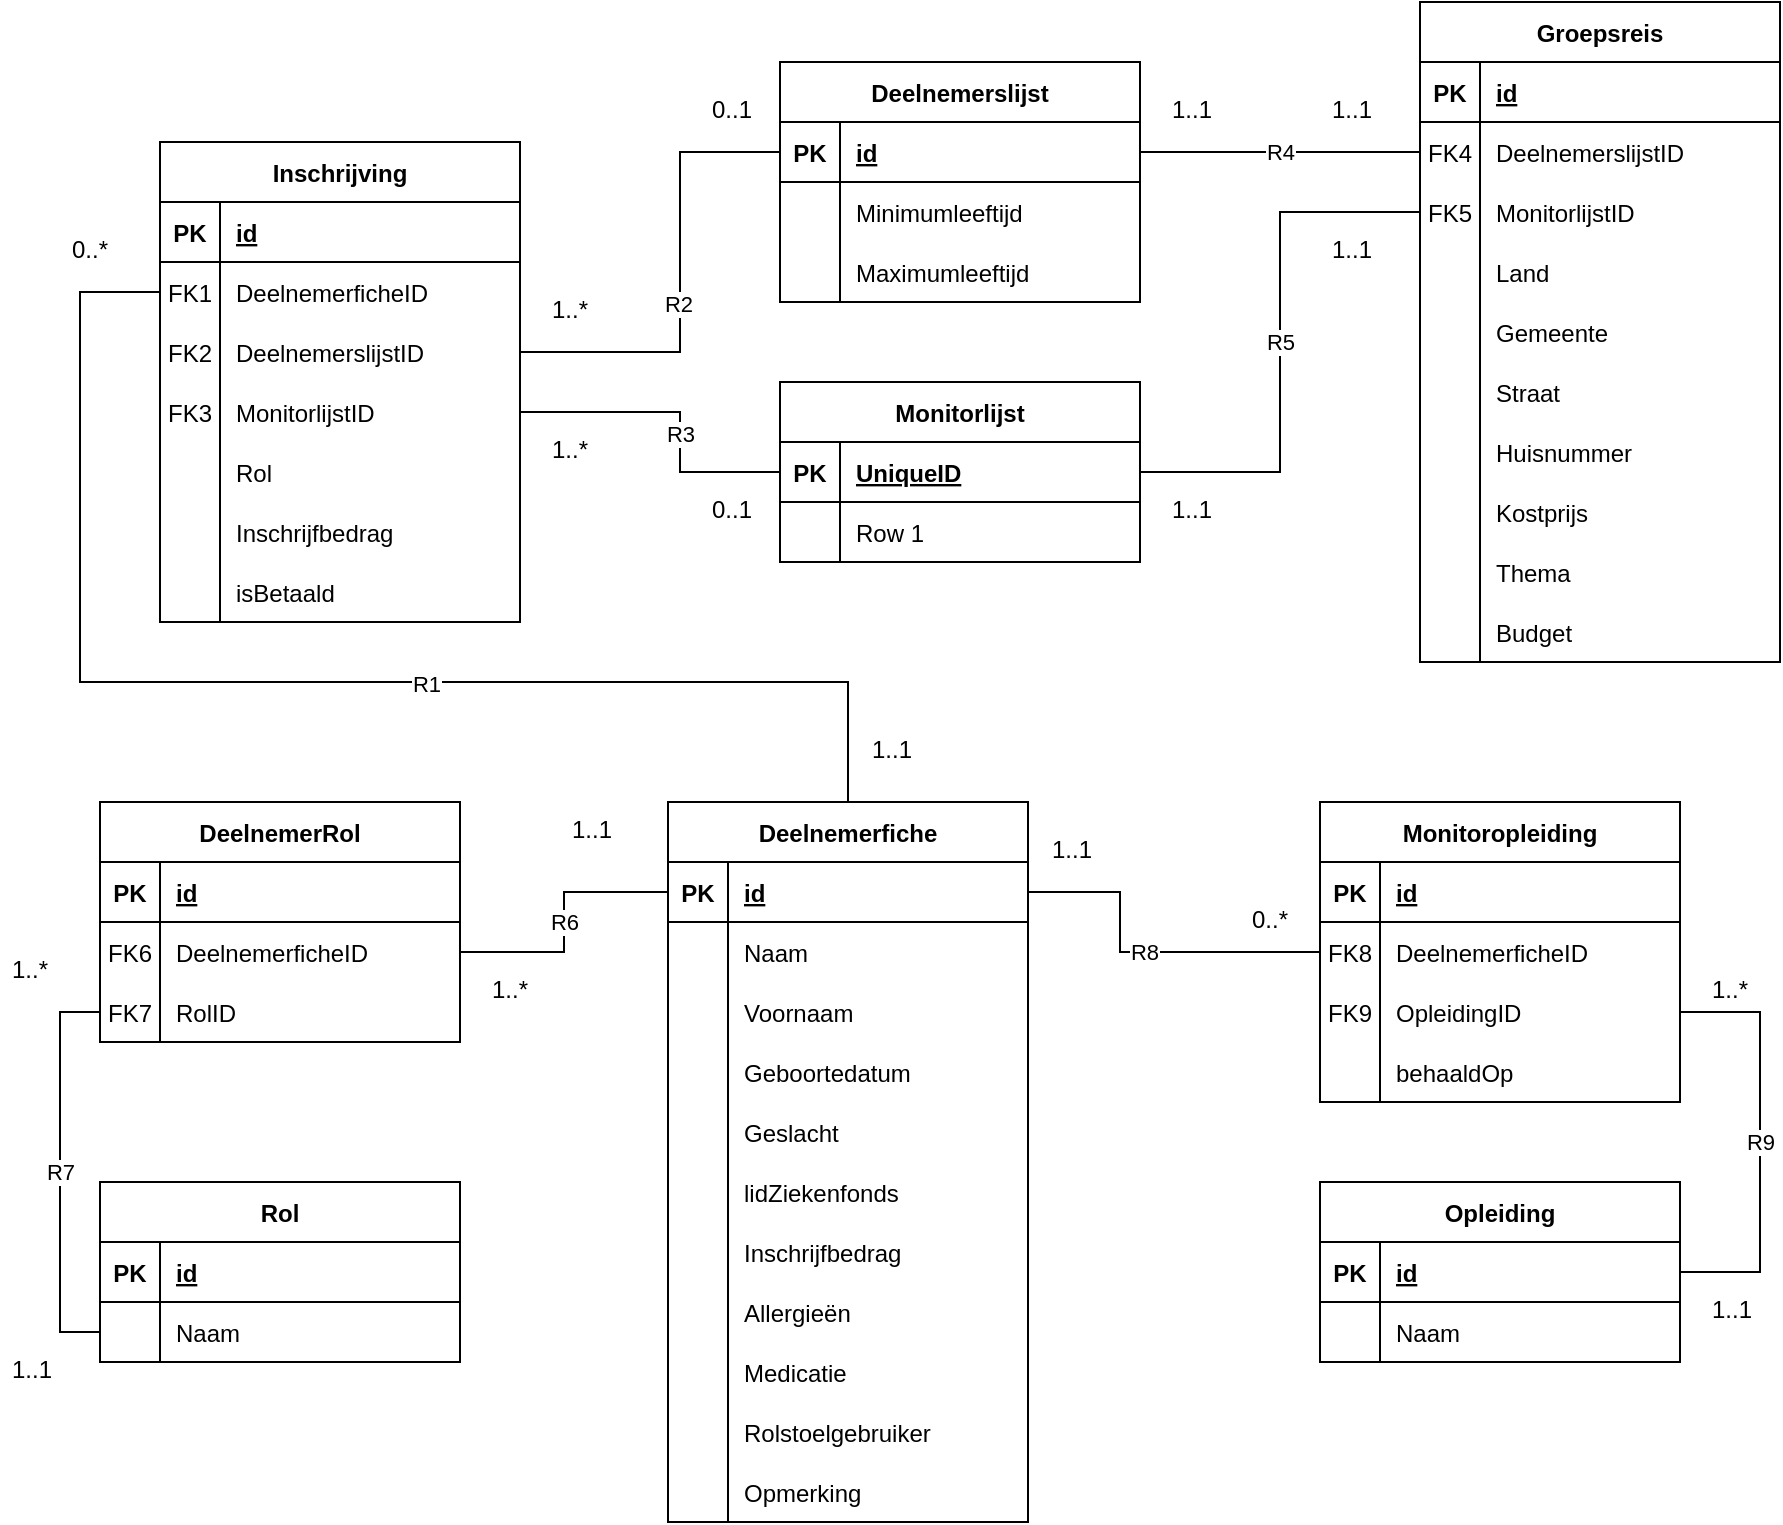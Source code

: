<mxfile version="20.8.16" type="device"><diagram id="C5RBs43oDa-KdzZeNtuy" name="Page-1"><mxGraphModel dx="2263" dy="2013" grid="1" gridSize="10" guides="1" tooltips="1" connect="1" arrows="1" fold="1" page="1" pageScale="1" pageWidth="827" pageHeight="1169" math="0" shadow="0"><root><mxCell id="WIyWlLk6GJQsqaUBKTNV-0"/><mxCell id="WIyWlLk6GJQsqaUBKTNV-1" parent="WIyWlLk6GJQsqaUBKTNV-0"/><mxCell id="IaVpdpo90_4-C_dz-p71-259" style="edgeStyle=orthogonalEdgeStyle;rounded=0;orthogonalLoop=1;jettySize=auto;html=1;exitX=0.5;exitY=0;exitDx=0;exitDy=0;entryX=0;entryY=0.5;entryDx=0;entryDy=0;endArrow=none;endFill=0;" parent="WIyWlLk6GJQsqaUBKTNV-1" source="IaVpdpo90_4-C_dz-p71-9" target="IaVpdpo90_4-C_dz-p71-250" edge="1"><mxGeometry relative="1" as="geometry"><Array as="points"><mxPoint x="324" y="280"/><mxPoint x="-60" y="280"/><mxPoint x="-60" y="85"/></Array></mxGeometry></mxCell><mxCell id="IaVpdpo90_4-C_dz-p71-274" value="R1" style="edgeLabel;html=1;align=center;verticalAlign=middle;resizable=0;points=[];" parent="IaVpdpo90_4-C_dz-p71-259" vertex="1" connectable="0"><mxGeometry x="-0.201" y="1" relative="1" as="geometry"><mxPoint as="offset"/></mxGeometry></mxCell><mxCell id="IaVpdpo90_4-C_dz-p71-9" value="Deelnemerfiche" style="shape=table;startSize=30;container=1;collapsible=1;childLayout=tableLayout;fixedRows=1;rowLines=0;fontStyle=1;align=center;resizeLast=1;comic=0;" parent="WIyWlLk6GJQsqaUBKTNV-1" vertex="1"><mxGeometry x="234" y="340" width="180" height="360" as="geometry"/></mxCell><mxCell id="IaVpdpo90_4-C_dz-p71-10" value="" style="shape=tableRow;horizontal=0;startSize=0;swimlaneHead=0;swimlaneBody=0;fillColor=none;collapsible=0;dropTarget=0;points=[[0,0.5],[1,0.5]];portConstraint=eastwest;top=0;left=0;right=0;bottom=1;comic=0;" parent="IaVpdpo90_4-C_dz-p71-9" vertex="1"><mxGeometry y="30" width="180" height="30" as="geometry"/></mxCell><mxCell id="IaVpdpo90_4-C_dz-p71-11" value="PK" style="shape=partialRectangle;connectable=0;fillColor=none;top=0;left=0;bottom=0;right=0;fontStyle=1;overflow=hidden;comic=0;" parent="IaVpdpo90_4-C_dz-p71-10" vertex="1"><mxGeometry width="30" height="30" as="geometry"><mxRectangle width="30" height="30" as="alternateBounds"/></mxGeometry></mxCell><mxCell id="IaVpdpo90_4-C_dz-p71-12" value="id" style="shape=partialRectangle;connectable=0;fillColor=none;top=0;left=0;bottom=0;right=0;align=left;spacingLeft=6;fontStyle=5;overflow=hidden;comic=0;" parent="IaVpdpo90_4-C_dz-p71-10" vertex="1"><mxGeometry x="30" width="150" height="30" as="geometry"><mxRectangle width="150" height="30" as="alternateBounds"/></mxGeometry></mxCell><mxCell id="IaVpdpo90_4-C_dz-p71-22" value="" style="shape=tableRow;horizontal=0;startSize=0;swimlaneHead=0;swimlaneBody=0;fillColor=none;collapsible=0;dropTarget=0;points=[[0,0.5],[1,0.5]];portConstraint=eastwest;top=0;left=0;right=0;bottom=0;comic=0;" parent="IaVpdpo90_4-C_dz-p71-9" vertex="1"><mxGeometry y="60" width="180" height="30" as="geometry"/></mxCell><mxCell id="IaVpdpo90_4-C_dz-p71-23" value="" style="shape=partialRectangle;connectable=0;fillColor=none;top=0;left=0;bottom=0;right=0;editable=1;overflow=hidden;comic=0;" parent="IaVpdpo90_4-C_dz-p71-22" vertex="1"><mxGeometry width="30" height="30" as="geometry"><mxRectangle width="30" height="30" as="alternateBounds"/></mxGeometry></mxCell><mxCell id="IaVpdpo90_4-C_dz-p71-24" value="Naam" style="shape=partialRectangle;connectable=0;fillColor=none;top=0;left=0;bottom=0;right=0;align=left;spacingLeft=6;overflow=hidden;comic=0;" parent="IaVpdpo90_4-C_dz-p71-22" vertex="1"><mxGeometry x="30" width="150" height="30" as="geometry"><mxRectangle width="150" height="30" as="alternateBounds"/></mxGeometry></mxCell><mxCell id="IaVpdpo90_4-C_dz-p71-25" value="" style="shape=tableRow;horizontal=0;startSize=0;swimlaneHead=0;swimlaneBody=0;fillColor=none;collapsible=0;dropTarget=0;points=[[0,0.5],[1,0.5]];portConstraint=eastwest;top=0;left=0;right=0;bottom=0;comic=0;" parent="IaVpdpo90_4-C_dz-p71-9" vertex="1"><mxGeometry y="90" width="180" height="30" as="geometry"/></mxCell><mxCell id="IaVpdpo90_4-C_dz-p71-26" value="" style="shape=partialRectangle;connectable=0;fillColor=none;top=0;left=0;bottom=0;right=0;editable=1;overflow=hidden;comic=0;" parent="IaVpdpo90_4-C_dz-p71-25" vertex="1"><mxGeometry width="30" height="30" as="geometry"><mxRectangle width="30" height="30" as="alternateBounds"/></mxGeometry></mxCell><mxCell id="IaVpdpo90_4-C_dz-p71-27" value="Voornaam" style="shape=partialRectangle;connectable=0;fillColor=none;top=0;left=0;bottom=0;right=0;align=left;spacingLeft=6;overflow=hidden;comic=0;" parent="IaVpdpo90_4-C_dz-p71-25" vertex="1"><mxGeometry x="30" width="150" height="30" as="geometry"><mxRectangle width="150" height="30" as="alternateBounds"/></mxGeometry></mxCell><mxCell id="IaVpdpo90_4-C_dz-p71-28" value="" style="shape=tableRow;horizontal=0;startSize=0;swimlaneHead=0;swimlaneBody=0;fillColor=none;collapsible=0;dropTarget=0;points=[[0,0.5],[1,0.5]];portConstraint=eastwest;top=0;left=0;right=0;bottom=0;comic=0;" parent="IaVpdpo90_4-C_dz-p71-9" vertex="1"><mxGeometry y="120" width="180" height="30" as="geometry"/></mxCell><mxCell id="IaVpdpo90_4-C_dz-p71-29" value="" style="shape=partialRectangle;connectable=0;fillColor=none;top=0;left=0;bottom=0;right=0;editable=1;overflow=hidden;comic=0;" parent="IaVpdpo90_4-C_dz-p71-28" vertex="1"><mxGeometry width="30" height="30" as="geometry"><mxRectangle width="30" height="30" as="alternateBounds"/></mxGeometry></mxCell><mxCell id="IaVpdpo90_4-C_dz-p71-30" value="Geboortedatum" style="shape=partialRectangle;connectable=0;fillColor=none;top=0;left=0;bottom=0;right=0;align=left;spacingLeft=6;overflow=hidden;comic=0;" parent="IaVpdpo90_4-C_dz-p71-28" vertex="1"><mxGeometry x="30" width="150" height="30" as="geometry"><mxRectangle width="150" height="30" as="alternateBounds"/></mxGeometry></mxCell><mxCell id="IaVpdpo90_4-C_dz-p71-31" value="" style="shape=tableRow;horizontal=0;startSize=0;swimlaneHead=0;swimlaneBody=0;fillColor=none;collapsible=0;dropTarget=0;points=[[0,0.5],[1,0.5]];portConstraint=eastwest;top=0;left=0;right=0;bottom=0;comic=0;" parent="IaVpdpo90_4-C_dz-p71-9" vertex="1"><mxGeometry y="150" width="180" height="30" as="geometry"/></mxCell><mxCell id="IaVpdpo90_4-C_dz-p71-32" value="" style="shape=partialRectangle;connectable=0;fillColor=none;top=0;left=0;bottom=0;right=0;editable=1;overflow=hidden;comic=0;" parent="IaVpdpo90_4-C_dz-p71-31" vertex="1"><mxGeometry width="30" height="30" as="geometry"><mxRectangle width="30" height="30" as="alternateBounds"/></mxGeometry></mxCell><mxCell id="IaVpdpo90_4-C_dz-p71-33" value="Geslacht" style="shape=partialRectangle;connectable=0;fillColor=none;top=0;left=0;bottom=0;right=0;align=left;spacingLeft=6;overflow=hidden;comic=0;" parent="IaVpdpo90_4-C_dz-p71-31" vertex="1"><mxGeometry x="30" width="150" height="30" as="geometry"><mxRectangle width="150" height="30" as="alternateBounds"/></mxGeometry></mxCell><mxCell id="IaVpdpo90_4-C_dz-p71-151" value="" style="shape=tableRow;horizontal=0;startSize=0;swimlaneHead=0;swimlaneBody=0;fillColor=none;collapsible=0;dropTarget=0;points=[[0,0.5],[1,0.5]];portConstraint=eastwest;top=0;left=0;right=0;bottom=0;comic=0;" parent="IaVpdpo90_4-C_dz-p71-9" vertex="1"><mxGeometry y="180" width="180" height="30" as="geometry"/></mxCell><mxCell id="IaVpdpo90_4-C_dz-p71-152" value="" style="shape=partialRectangle;connectable=0;fillColor=none;top=0;left=0;bottom=0;right=0;editable=1;overflow=hidden;comic=0;" parent="IaVpdpo90_4-C_dz-p71-151" vertex="1"><mxGeometry width="30" height="30" as="geometry"><mxRectangle width="30" height="30" as="alternateBounds"/></mxGeometry></mxCell><mxCell id="IaVpdpo90_4-C_dz-p71-153" value="lidZiekenfonds" style="shape=partialRectangle;connectable=0;fillColor=none;top=0;left=0;bottom=0;right=0;align=left;spacingLeft=6;overflow=hidden;comic=0;" parent="IaVpdpo90_4-C_dz-p71-151" vertex="1"><mxGeometry x="30" width="150" height="30" as="geometry"><mxRectangle width="150" height="30" as="alternateBounds"/></mxGeometry></mxCell><mxCell id="IaVpdpo90_4-C_dz-p71-154" value="" style="shape=tableRow;horizontal=0;startSize=0;swimlaneHead=0;swimlaneBody=0;fillColor=none;collapsible=0;dropTarget=0;points=[[0,0.5],[1,0.5]];portConstraint=eastwest;top=0;left=0;right=0;bottom=0;comic=0;" parent="IaVpdpo90_4-C_dz-p71-9" vertex="1"><mxGeometry y="210" width="180" height="30" as="geometry"/></mxCell><mxCell id="IaVpdpo90_4-C_dz-p71-155" value="" style="shape=partialRectangle;connectable=0;fillColor=none;top=0;left=0;bottom=0;right=0;editable=1;overflow=hidden;comic=0;" parent="IaVpdpo90_4-C_dz-p71-154" vertex="1"><mxGeometry width="30" height="30" as="geometry"><mxRectangle width="30" height="30" as="alternateBounds"/></mxGeometry></mxCell><mxCell id="IaVpdpo90_4-C_dz-p71-156" value="Inschrijfbedrag" style="shape=partialRectangle;connectable=0;fillColor=none;top=0;left=0;bottom=0;right=0;align=left;spacingLeft=6;overflow=hidden;comic=0;" parent="IaVpdpo90_4-C_dz-p71-154" vertex="1"><mxGeometry x="30" width="150" height="30" as="geometry"><mxRectangle width="150" height="30" as="alternateBounds"/></mxGeometry></mxCell><mxCell id="IaVpdpo90_4-C_dz-p71-234" value="" style="shape=tableRow;horizontal=0;startSize=0;swimlaneHead=0;swimlaneBody=0;fillColor=none;collapsible=0;dropTarget=0;points=[[0,0.5],[1,0.5]];portConstraint=eastwest;top=0;left=0;right=0;bottom=0;comic=0;" parent="IaVpdpo90_4-C_dz-p71-9" vertex="1"><mxGeometry y="240" width="180" height="30" as="geometry"/></mxCell><mxCell id="IaVpdpo90_4-C_dz-p71-235" value="" style="shape=partialRectangle;connectable=0;fillColor=none;top=0;left=0;bottom=0;right=0;editable=1;overflow=hidden;comic=0;" parent="IaVpdpo90_4-C_dz-p71-234" vertex="1"><mxGeometry width="30" height="30" as="geometry"><mxRectangle width="30" height="30" as="alternateBounds"/></mxGeometry></mxCell><mxCell id="IaVpdpo90_4-C_dz-p71-236" value="Allergieën" style="shape=partialRectangle;connectable=0;fillColor=none;top=0;left=0;bottom=0;right=0;align=left;spacingLeft=6;overflow=hidden;comic=0;" parent="IaVpdpo90_4-C_dz-p71-234" vertex="1"><mxGeometry x="30" width="150" height="30" as="geometry"><mxRectangle width="150" height="30" as="alternateBounds"/></mxGeometry></mxCell><mxCell id="IaVpdpo90_4-C_dz-p71-237" value="" style="shape=tableRow;horizontal=0;startSize=0;swimlaneHead=0;swimlaneBody=0;fillColor=none;collapsible=0;dropTarget=0;points=[[0,0.5],[1,0.5]];portConstraint=eastwest;top=0;left=0;right=0;bottom=0;comic=0;" parent="IaVpdpo90_4-C_dz-p71-9" vertex="1"><mxGeometry y="270" width="180" height="30" as="geometry"/></mxCell><mxCell id="IaVpdpo90_4-C_dz-p71-238" value="" style="shape=partialRectangle;connectable=0;fillColor=none;top=0;left=0;bottom=0;right=0;editable=1;overflow=hidden;comic=0;" parent="IaVpdpo90_4-C_dz-p71-237" vertex="1"><mxGeometry width="30" height="30" as="geometry"><mxRectangle width="30" height="30" as="alternateBounds"/></mxGeometry></mxCell><mxCell id="IaVpdpo90_4-C_dz-p71-239" value="Medicatie" style="shape=partialRectangle;connectable=0;fillColor=none;top=0;left=0;bottom=0;right=0;align=left;spacingLeft=6;overflow=hidden;comic=0;" parent="IaVpdpo90_4-C_dz-p71-237" vertex="1"><mxGeometry x="30" width="150" height="30" as="geometry"><mxRectangle width="150" height="30" as="alternateBounds"/></mxGeometry></mxCell><mxCell id="IaVpdpo90_4-C_dz-p71-240" value="" style="shape=tableRow;horizontal=0;startSize=0;swimlaneHead=0;swimlaneBody=0;fillColor=none;collapsible=0;dropTarget=0;points=[[0,0.5],[1,0.5]];portConstraint=eastwest;top=0;left=0;right=0;bottom=0;comic=0;" parent="IaVpdpo90_4-C_dz-p71-9" vertex="1"><mxGeometry y="300" width="180" height="30" as="geometry"/></mxCell><mxCell id="IaVpdpo90_4-C_dz-p71-241" value="" style="shape=partialRectangle;connectable=0;fillColor=none;top=0;left=0;bottom=0;right=0;editable=1;overflow=hidden;comic=0;" parent="IaVpdpo90_4-C_dz-p71-240" vertex="1"><mxGeometry width="30" height="30" as="geometry"><mxRectangle width="30" height="30" as="alternateBounds"/></mxGeometry></mxCell><mxCell id="IaVpdpo90_4-C_dz-p71-242" value="Rolstoelgebruiker" style="shape=partialRectangle;connectable=0;fillColor=none;top=0;left=0;bottom=0;right=0;align=left;spacingLeft=6;overflow=hidden;comic=0;" parent="IaVpdpo90_4-C_dz-p71-240" vertex="1"><mxGeometry x="30" width="150" height="30" as="geometry"><mxRectangle width="150" height="30" as="alternateBounds"/></mxGeometry></mxCell><mxCell id="IaVpdpo90_4-C_dz-p71-243" value="" style="shape=tableRow;horizontal=0;startSize=0;swimlaneHead=0;swimlaneBody=0;fillColor=none;collapsible=0;dropTarget=0;points=[[0,0.5],[1,0.5]];portConstraint=eastwest;top=0;left=0;right=0;bottom=0;comic=0;" parent="IaVpdpo90_4-C_dz-p71-9" vertex="1"><mxGeometry y="330" width="180" height="30" as="geometry"/></mxCell><mxCell id="IaVpdpo90_4-C_dz-p71-244" value="" style="shape=partialRectangle;connectable=0;fillColor=none;top=0;left=0;bottom=0;right=0;editable=1;overflow=hidden;comic=0;" parent="IaVpdpo90_4-C_dz-p71-243" vertex="1"><mxGeometry width="30" height="30" as="geometry"><mxRectangle width="30" height="30" as="alternateBounds"/></mxGeometry></mxCell><mxCell id="IaVpdpo90_4-C_dz-p71-245" value="Opmerking" style="shape=partialRectangle;connectable=0;fillColor=none;top=0;left=0;bottom=0;right=0;align=left;spacingLeft=6;overflow=hidden;comic=0;" parent="IaVpdpo90_4-C_dz-p71-243" vertex="1"><mxGeometry x="30" width="150" height="30" as="geometry"><mxRectangle width="150" height="30" as="alternateBounds"/></mxGeometry></mxCell><mxCell id="IaVpdpo90_4-C_dz-p71-102" value="Monitoropleiding" style="shape=table;startSize=30;container=1;collapsible=1;childLayout=tableLayout;fixedRows=1;rowLines=0;fontStyle=1;align=center;resizeLast=1;comic=0;" parent="WIyWlLk6GJQsqaUBKTNV-1" vertex="1"><mxGeometry x="560" y="340" width="180" height="150" as="geometry"/></mxCell><mxCell id="IaVpdpo90_4-C_dz-p71-103" value="" style="shape=tableRow;horizontal=0;startSize=0;swimlaneHead=0;swimlaneBody=0;fillColor=none;collapsible=0;dropTarget=0;points=[[0,0.5],[1,0.5]];portConstraint=eastwest;top=0;left=0;right=0;bottom=1;comic=0;" parent="IaVpdpo90_4-C_dz-p71-102" vertex="1"><mxGeometry y="30" width="180" height="30" as="geometry"/></mxCell><mxCell id="IaVpdpo90_4-C_dz-p71-104" value="PK" style="shape=partialRectangle;connectable=0;fillColor=none;top=0;left=0;bottom=0;right=0;fontStyle=1;overflow=hidden;comic=0;" parent="IaVpdpo90_4-C_dz-p71-103" vertex="1"><mxGeometry width="30" height="30" as="geometry"><mxRectangle width="30" height="30" as="alternateBounds"/></mxGeometry></mxCell><mxCell id="IaVpdpo90_4-C_dz-p71-105" value="id" style="shape=partialRectangle;connectable=0;fillColor=none;top=0;left=0;bottom=0;right=0;align=left;spacingLeft=6;fontStyle=5;overflow=hidden;comic=0;" parent="IaVpdpo90_4-C_dz-p71-103" vertex="1"><mxGeometry x="30" width="150" height="30" as="geometry"><mxRectangle width="150" height="30" as="alternateBounds"/></mxGeometry></mxCell><mxCell id="IaVpdpo90_4-C_dz-p71-106" value="" style="shape=tableRow;horizontal=0;startSize=0;swimlaneHead=0;swimlaneBody=0;fillColor=none;collapsible=0;dropTarget=0;points=[[0,0.5],[1,0.5]];portConstraint=eastwest;top=0;left=0;right=0;bottom=0;comic=0;" parent="IaVpdpo90_4-C_dz-p71-102" vertex="1"><mxGeometry y="60" width="180" height="30" as="geometry"/></mxCell><mxCell id="IaVpdpo90_4-C_dz-p71-107" value="FK8" style="shape=partialRectangle;connectable=0;fillColor=none;top=0;left=0;bottom=0;right=0;editable=1;overflow=hidden;comic=0;" parent="IaVpdpo90_4-C_dz-p71-106" vertex="1"><mxGeometry width="30" height="30" as="geometry"><mxRectangle width="30" height="30" as="alternateBounds"/></mxGeometry></mxCell><mxCell id="IaVpdpo90_4-C_dz-p71-108" value="DeelnemerficheID" style="shape=partialRectangle;connectable=0;fillColor=none;top=0;left=0;bottom=0;right=0;align=left;spacingLeft=6;overflow=hidden;comic=0;" parent="IaVpdpo90_4-C_dz-p71-106" vertex="1"><mxGeometry x="30" width="150" height="30" as="geometry"><mxRectangle width="150" height="30" as="alternateBounds"/></mxGeometry></mxCell><mxCell id="IaVpdpo90_4-C_dz-p71-109" value="" style="shape=tableRow;horizontal=0;startSize=0;swimlaneHead=0;swimlaneBody=0;fillColor=none;collapsible=0;dropTarget=0;points=[[0,0.5],[1,0.5]];portConstraint=eastwest;top=0;left=0;right=0;bottom=0;comic=0;" parent="IaVpdpo90_4-C_dz-p71-102" vertex="1"><mxGeometry y="90" width="180" height="30" as="geometry"/></mxCell><mxCell id="IaVpdpo90_4-C_dz-p71-110" value="FK9" style="shape=partialRectangle;connectable=0;fillColor=none;top=0;left=0;bottom=0;right=0;editable=1;overflow=hidden;comic=0;" parent="IaVpdpo90_4-C_dz-p71-109" vertex="1"><mxGeometry width="30" height="30" as="geometry"><mxRectangle width="30" height="30" as="alternateBounds"/></mxGeometry></mxCell><mxCell id="IaVpdpo90_4-C_dz-p71-111" value="OpleidingID" style="shape=partialRectangle;connectable=0;fillColor=none;top=0;left=0;bottom=0;right=0;align=left;spacingLeft=6;overflow=hidden;comic=0;" parent="IaVpdpo90_4-C_dz-p71-109" vertex="1"><mxGeometry x="30" width="150" height="30" as="geometry"><mxRectangle width="150" height="30" as="alternateBounds"/></mxGeometry></mxCell><mxCell id="IaVpdpo90_4-C_dz-p71-112" value="" style="shape=tableRow;horizontal=0;startSize=0;swimlaneHead=0;swimlaneBody=0;fillColor=none;collapsible=0;dropTarget=0;points=[[0,0.5],[1,0.5]];portConstraint=eastwest;top=0;left=0;right=0;bottom=0;comic=0;" parent="IaVpdpo90_4-C_dz-p71-102" vertex="1"><mxGeometry y="120" width="180" height="30" as="geometry"/></mxCell><mxCell id="IaVpdpo90_4-C_dz-p71-113" value="" style="shape=partialRectangle;connectable=0;fillColor=none;top=0;left=0;bottom=0;right=0;editable=1;overflow=hidden;comic=0;" parent="IaVpdpo90_4-C_dz-p71-112" vertex="1"><mxGeometry width="30" height="30" as="geometry"><mxRectangle width="30" height="30" as="alternateBounds"/></mxGeometry></mxCell><mxCell id="IaVpdpo90_4-C_dz-p71-114" value="behaaldOp" style="shape=partialRectangle;connectable=0;fillColor=none;top=0;left=0;bottom=0;right=0;align=left;spacingLeft=6;overflow=hidden;comic=0;" parent="IaVpdpo90_4-C_dz-p71-112" vertex="1"><mxGeometry x="30" width="150" height="30" as="geometry"><mxRectangle width="150" height="30" as="alternateBounds"/></mxGeometry></mxCell><mxCell id="IaVpdpo90_4-C_dz-p71-115" value="Opleiding" style="shape=table;startSize=30;container=1;collapsible=1;childLayout=tableLayout;fixedRows=1;rowLines=0;fontStyle=1;align=center;resizeLast=1;comic=0;" parent="WIyWlLk6GJQsqaUBKTNV-1" vertex="1"><mxGeometry x="560" y="530" width="180" height="90" as="geometry"/></mxCell><mxCell id="IaVpdpo90_4-C_dz-p71-116" value="" style="shape=tableRow;horizontal=0;startSize=0;swimlaneHead=0;swimlaneBody=0;fillColor=none;collapsible=0;dropTarget=0;points=[[0,0.5],[1,0.5]];portConstraint=eastwest;top=0;left=0;right=0;bottom=1;comic=0;" parent="IaVpdpo90_4-C_dz-p71-115" vertex="1"><mxGeometry y="30" width="180" height="30" as="geometry"/></mxCell><mxCell id="IaVpdpo90_4-C_dz-p71-117" value="PK" style="shape=partialRectangle;connectable=0;fillColor=none;top=0;left=0;bottom=0;right=0;fontStyle=1;overflow=hidden;comic=0;" parent="IaVpdpo90_4-C_dz-p71-116" vertex="1"><mxGeometry width="30" height="30" as="geometry"><mxRectangle width="30" height="30" as="alternateBounds"/></mxGeometry></mxCell><mxCell id="IaVpdpo90_4-C_dz-p71-118" value="id" style="shape=partialRectangle;connectable=0;fillColor=none;top=0;left=0;bottom=0;right=0;align=left;spacingLeft=6;fontStyle=5;overflow=hidden;comic=0;" parent="IaVpdpo90_4-C_dz-p71-116" vertex="1"><mxGeometry x="30" width="150" height="30" as="geometry"><mxRectangle width="150" height="30" as="alternateBounds"/></mxGeometry></mxCell><mxCell id="IaVpdpo90_4-C_dz-p71-119" value="" style="shape=tableRow;horizontal=0;startSize=0;swimlaneHead=0;swimlaneBody=0;fillColor=none;collapsible=0;dropTarget=0;points=[[0,0.5],[1,0.5]];portConstraint=eastwest;top=0;left=0;right=0;bottom=0;comic=0;" parent="IaVpdpo90_4-C_dz-p71-115" vertex="1"><mxGeometry y="60" width="180" height="30" as="geometry"/></mxCell><mxCell id="IaVpdpo90_4-C_dz-p71-120" value="" style="shape=partialRectangle;connectable=0;fillColor=none;top=0;left=0;bottom=0;right=0;editable=1;overflow=hidden;comic=0;" parent="IaVpdpo90_4-C_dz-p71-119" vertex="1"><mxGeometry width="30" height="30" as="geometry"><mxRectangle width="30" height="30" as="alternateBounds"/></mxGeometry></mxCell><mxCell id="IaVpdpo90_4-C_dz-p71-121" value="Naam" style="shape=partialRectangle;connectable=0;fillColor=none;top=0;left=0;bottom=0;right=0;align=left;spacingLeft=6;overflow=hidden;comic=0;" parent="IaVpdpo90_4-C_dz-p71-119" vertex="1"><mxGeometry x="30" width="150" height="30" as="geometry"><mxRectangle width="150" height="30" as="alternateBounds"/></mxGeometry></mxCell><mxCell id="IaVpdpo90_4-C_dz-p71-130" value="R8" style="edgeStyle=orthogonalEdgeStyle;rounded=0;orthogonalLoop=1;jettySize=auto;html=1;exitX=1;exitY=0.5;exitDx=0;exitDy=0;entryX=0;entryY=0.5;entryDx=0;entryDy=0;endArrow=none;endFill=0;" parent="WIyWlLk6GJQsqaUBKTNV-1" source="IaVpdpo90_4-C_dz-p71-10" target="IaVpdpo90_4-C_dz-p71-106" edge="1"><mxGeometry relative="1" as="geometry"><mxPoint x="460.0" y="435.0" as="sourcePoint"/><Array as="points"><mxPoint x="460" y="385"/><mxPoint x="460" y="415"/></Array></mxGeometry></mxCell><mxCell id="IaVpdpo90_4-C_dz-p71-131" value="R9" style="edgeStyle=orthogonalEdgeStyle;rounded=0;orthogonalLoop=1;jettySize=auto;html=1;exitX=1;exitY=0.5;exitDx=0;exitDy=0;entryX=1;entryY=0.5;entryDx=0;entryDy=0;endArrow=none;endFill=0;" parent="WIyWlLk6GJQsqaUBKTNV-1" source="IaVpdpo90_4-C_dz-p71-109" target="IaVpdpo90_4-C_dz-p71-116" edge="1"><mxGeometry relative="1" as="geometry"><Array as="points"><mxPoint x="780" y="445"/><mxPoint x="780" y="575"/></Array></mxGeometry></mxCell><mxCell id="IaVpdpo90_4-C_dz-p71-138" value="Rol" style="shape=table;startSize=30;container=1;collapsible=1;childLayout=tableLayout;fixedRows=1;rowLines=0;fontStyle=1;align=center;resizeLast=1;comic=0;" parent="WIyWlLk6GJQsqaUBKTNV-1" vertex="1"><mxGeometry x="-50" y="530" width="180" height="90" as="geometry"/></mxCell><mxCell id="IaVpdpo90_4-C_dz-p71-139" value="" style="shape=tableRow;horizontal=0;startSize=0;swimlaneHead=0;swimlaneBody=0;fillColor=none;collapsible=0;dropTarget=0;points=[[0,0.5],[1,0.5]];portConstraint=eastwest;top=0;left=0;right=0;bottom=1;comic=0;" parent="IaVpdpo90_4-C_dz-p71-138" vertex="1"><mxGeometry y="30" width="180" height="30" as="geometry"/></mxCell><mxCell id="IaVpdpo90_4-C_dz-p71-140" value="PK" style="shape=partialRectangle;connectable=0;fillColor=none;top=0;left=0;bottom=0;right=0;fontStyle=1;overflow=hidden;comic=0;" parent="IaVpdpo90_4-C_dz-p71-139" vertex="1"><mxGeometry width="30" height="30" as="geometry"><mxRectangle width="30" height="30" as="alternateBounds"/></mxGeometry></mxCell><mxCell id="IaVpdpo90_4-C_dz-p71-141" value="id" style="shape=partialRectangle;connectable=0;fillColor=none;top=0;left=0;bottom=0;right=0;align=left;spacingLeft=6;fontStyle=5;overflow=hidden;comic=0;" parent="IaVpdpo90_4-C_dz-p71-139" vertex="1"><mxGeometry x="30" width="150" height="30" as="geometry"><mxRectangle width="150" height="30" as="alternateBounds"/></mxGeometry></mxCell><mxCell id="IaVpdpo90_4-C_dz-p71-142" value="" style="shape=tableRow;horizontal=0;startSize=0;swimlaneHead=0;swimlaneBody=0;fillColor=none;collapsible=0;dropTarget=0;points=[[0,0.5],[1,0.5]];portConstraint=eastwest;top=0;left=0;right=0;bottom=0;comic=0;" parent="IaVpdpo90_4-C_dz-p71-138" vertex="1"><mxGeometry y="60" width="180" height="30" as="geometry"/></mxCell><mxCell id="IaVpdpo90_4-C_dz-p71-143" value="" style="shape=partialRectangle;connectable=0;fillColor=none;top=0;left=0;bottom=0;right=0;editable=1;overflow=hidden;comic=0;" parent="IaVpdpo90_4-C_dz-p71-142" vertex="1"><mxGeometry width="30" height="30" as="geometry"><mxRectangle width="30" height="30" as="alternateBounds"/></mxGeometry></mxCell><mxCell id="IaVpdpo90_4-C_dz-p71-144" value="Naam" style="shape=partialRectangle;connectable=0;fillColor=none;top=0;left=0;bottom=0;right=0;align=left;spacingLeft=6;overflow=hidden;comic=0;" parent="IaVpdpo90_4-C_dz-p71-142" vertex="1"><mxGeometry x="30" width="150" height="30" as="geometry"><mxRectangle width="150" height="30" as="alternateBounds"/></mxGeometry></mxCell><mxCell id="IaVpdpo90_4-C_dz-p71-160" value="Groepsreis" style="shape=table;startSize=30;container=1;collapsible=1;childLayout=tableLayout;fixedRows=1;rowLines=0;fontStyle=1;align=center;resizeLast=1;comic=0;" parent="WIyWlLk6GJQsqaUBKTNV-1" vertex="1"><mxGeometry x="610" y="-60" width="180" height="330" as="geometry"/></mxCell><mxCell id="IaVpdpo90_4-C_dz-p71-161" value="" style="shape=tableRow;horizontal=0;startSize=0;swimlaneHead=0;swimlaneBody=0;fillColor=none;collapsible=0;dropTarget=0;points=[[0,0.5],[1,0.5]];portConstraint=eastwest;top=0;left=0;right=0;bottom=1;comic=0;" parent="IaVpdpo90_4-C_dz-p71-160" vertex="1"><mxGeometry y="30" width="180" height="30" as="geometry"/></mxCell><mxCell id="IaVpdpo90_4-C_dz-p71-162" value="PK" style="shape=partialRectangle;connectable=0;fillColor=none;top=0;left=0;bottom=0;right=0;fontStyle=1;overflow=hidden;comic=0;" parent="IaVpdpo90_4-C_dz-p71-161" vertex="1"><mxGeometry width="30" height="30" as="geometry"><mxRectangle width="30" height="30" as="alternateBounds"/></mxGeometry></mxCell><mxCell id="IaVpdpo90_4-C_dz-p71-163" value="id" style="shape=partialRectangle;connectable=0;fillColor=none;top=0;left=0;bottom=0;right=0;align=left;spacingLeft=6;fontStyle=5;overflow=hidden;comic=0;" parent="IaVpdpo90_4-C_dz-p71-161" vertex="1"><mxGeometry x="30" width="150" height="30" as="geometry"><mxRectangle width="150" height="30" as="alternateBounds"/></mxGeometry></mxCell><mxCell id="IaVpdpo90_4-C_dz-p71-164" value="" style="shape=tableRow;horizontal=0;startSize=0;swimlaneHead=0;swimlaneBody=0;fillColor=none;collapsible=0;dropTarget=0;points=[[0,0.5],[1,0.5]];portConstraint=eastwest;top=0;left=0;right=0;bottom=0;comic=0;" parent="IaVpdpo90_4-C_dz-p71-160" vertex="1"><mxGeometry y="60" width="180" height="30" as="geometry"/></mxCell><mxCell id="IaVpdpo90_4-C_dz-p71-165" value="FK4" style="shape=partialRectangle;connectable=0;fillColor=none;top=0;left=0;bottom=0;right=0;editable=1;overflow=hidden;comic=0;" parent="IaVpdpo90_4-C_dz-p71-164" vertex="1"><mxGeometry width="30" height="30" as="geometry"><mxRectangle width="30" height="30" as="alternateBounds"/></mxGeometry></mxCell><mxCell id="IaVpdpo90_4-C_dz-p71-166" value="DeelnemerslijstID" style="shape=partialRectangle;connectable=0;fillColor=none;top=0;left=0;bottom=0;right=0;align=left;spacingLeft=6;overflow=hidden;comic=0;" parent="IaVpdpo90_4-C_dz-p71-164" vertex="1"><mxGeometry x="30" width="150" height="30" as="geometry"><mxRectangle width="150" height="30" as="alternateBounds"/></mxGeometry></mxCell><mxCell id="IaVpdpo90_4-C_dz-p71-167" value="" style="shape=tableRow;horizontal=0;startSize=0;swimlaneHead=0;swimlaneBody=0;fillColor=none;collapsible=0;dropTarget=0;points=[[0,0.5],[1,0.5]];portConstraint=eastwest;top=0;left=0;right=0;bottom=0;comic=0;" parent="IaVpdpo90_4-C_dz-p71-160" vertex="1"><mxGeometry y="90" width="180" height="30" as="geometry"/></mxCell><mxCell id="IaVpdpo90_4-C_dz-p71-168" value="FK5" style="shape=partialRectangle;connectable=0;fillColor=none;top=0;left=0;bottom=0;right=0;editable=1;overflow=hidden;comic=0;" parent="IaVpdpo90_4-C_dz-p71-167" vertex="1"><mxGeometry width="30" height="30" as="geometry"><mxRectangle width="30" height="30" as="alternateBounds"/></mxGeometry></mxCell><mxCell id="IaVpdpo90_4-C_dz-p71-169" value="MonitorlijstID" style="shape=partialRectangle;connectable=0;fillColor=none;top=0;left=0;bottom=0;right=0;align=left;spacingLeft=6;overflow=hidden;comic=0;" parent="IaVpdpo90_4-C_dz-p71-167" vertex="1"><mxGeometry x="30" width="150" height="30" as="geometry"><mxRectangle width="150" height="30" as="alternateBounds"/></mxGeometry></mxCell><mxCell id="IaVpdpo90_4-C_dz-p71-170" value="" style="shape=tableRow;horizontal=0;startSize=0;swimlaneHead=0;swimlaneBody=0;fillColor=none;collapsible=0;dropTarget=0;points=[[0,0.5],[1,0.5]];portConstraint=eastwest;top=0;left=0;right=0;bottom=0;comic=0;" parent="IaVpdpo90_4-C_dz-p71-160" vertex="1"><mxGeometry y="120" width="180" height="30" as="geometry"/></mxCell><mxCell id="IaVpdpo90_4-C_dz-p71-171" value="" style="shape=partialRectangle;connectable=0;fillColor=none;top=0;left=0;bottom=0;right=0;editable=1;overflow=hidden;comic=0;" parent="IaVpdpo90_4-C_dz-p71-170" vertex="1"><mxGeometry width="30" height="30" as="geometry"><mxRectangle width="30" height="30" as="alternateBounds"/></mxGeometry></mxCell><mxCell id="IaVpdpo90_4-C_dz-p71-172" value="Land" style="shape=partialRectangle;connectable=0;fillColor=none;top=0;left=0;bottom=0;right=0;align=left;spacingLeft=6;overflow=hidden;comic=0;" parent="IaVpdpo90_4-C_dz-p71-170" vertex="1"><mxGeometry x="30" width="150" height="30" as="geometry"><mxRectangle width="150" height="30" as="alternateBounds"/></mxGeometry></mxCell><mxCell id="IaVpdpo90_4-C_dz-p71-173" value="" style="shape=tableRow;horizontal=0;startSize=0;swimlaneHead=0;swimlaneBody=0;fillColor=none;collapsible=0;dropTarget=0;points=[[0,0.5],[1,0.5]];portConstraint=eastwest;top=0;left=0;right=0;bottom=0;comic=0;" parent="IaVpdpo90_4-C_dz-p71-160" vertex="1"><mxGeometry y="150" width="180" height="30" as="geometry"/></mxCell><mxCell id="IaVpdpo90_4-C_dz-p71-174" value="" style="shape=partialRectangle;connectable=0;fillColor=none;top=0;left=0;bottom=0;right=0;editable=1;overflow=hidden;comic=0;" parent="IaVpdpo90_4-C_dz-p71-173" vertex="1"><mxGeometry width="30" height="30" as="geometry"><mxRectangle width="30" height="30" as="alternateBounds"/></mxGeometry></mxCell><mxCell id="IaVpdpo90_4-C_dz-p71-175" value="Gemeente" style="shape=partialRectangle;connectable=0;fillColor=none;top=0;left=0;bottom=0;right=0;align=left;spacingLeft=6;overflow=hidden;comic=0;" parent="IaVpdpo90_4-C_dz-p71-173" vertex="1"><mxGeometry x="30" width="150" height="30" as="geometry"><mxRectangle width="150" height="30" as="alternateBounds"/></mxGeometry></mxCell><mxCell id="IaVpdpo90_4-C_dz-p71-176" value="" style="shape=tableRow;horizontal=0;startSize=0;swimlaneHead=0;swimlaneBody=0;fillColor=none;collapsible=0;dropTarget=0;points=[[0,0.5],[1,0.5]];portConstraint=eastwest;top=0;left=0;right=0;bottom=0;comic=0;" parent="IaVpdpo90_4-C_dz-p71-160" vertex="1"><mxGeometry y="180" width="180" height="30" as="geometry"/></mxCell><mxCell id="IaVpdpo90_4-C_dz-p71-177" value="" style="shape=partialRectangle;connectable=0;fillColor=none;top=0;left=0;bottom=0;right=0;editable=1;overflow=hidden;comic=0;" parent="IaVpdpo90_4-C_dz-p71-176" vertex="1"><mxGeometry width="30" height="30" as="geometry"><mxRectangle width="30" height="30" as="alternateBounds"/></mxGeometry></mxCell><mxCell id="IaVpdpo90_4-C_dz-p71-178" value="Straat" style="shape=partialRectangle;connectable=0;fillColor=none;top=0;left=0;bottom=0;right=0;align=left;spacingLeft=6;overflow=hidden;comic=0;" parent="IaVpdpo90_4-C_dz-p71-176" vertex="1"><mxGeometry x="30" width="150" height="30" as="geometry"><mxRectangle width="150" height="30" as="alternateBounds"/></mxGeometry></mxCell><mxCell id="IaVpdpo90_4-C_dz-p71-179" value="" style="shape=tableRow;horizontal=0;startSize=0;swimlaneHead=0;swimlaneBody=0;fillColor=none;collapsible=0;dropTarget=0;points=[[0,0.5],[1,0.5]];portConstraint=eastwest;top=0;left=0;right=0;bottom=0;comic=0;" parent="IaVpdpo90_4-C_dz-p71-160" vertex="1"><mxGeometry y="210" width="180" height="30" as="geometry"/></mxCell><mxCell id="IaVpdpo90_4-C_dz-p71-180" value="" style="shape=partialRectangle;connectable=0;fillColor=none;top=0;left=0;bottom=0;right=0;editable=1;overflow=hidden;comic=0;" parent="IaVpdpo90_4-C_dz-p71-179" vertex="1"><mxGeometry width="30" height="30" as="geometry"><mxRectangle width="30" height="30" as="alternateBounds"/></mxGeometry></mxCell><mxCell id="IaVpdpo90_4-C_dz-p71-181" value="Huisnummer" style="shape=partialRectangle;connectable=0;fillColor=none;top=0;left=0;bottom=0;right=0;align=left;spacingLeft=6;overflow=hidden;comic=0;" parent="IaVpdpo90_4-C_dz-p71-179" vertex="1"><mxGeometry x="30" width="150" height="30" as="geometry"><mxRectangle width="150" height="30" as="alternateBounds"/></mxGeometry></mxCell><mxCell id="IaVpdpo90_4-C_dz-p71-182" value="" style="shape=tableRow;horizontal=0;startSize=0;swimlaneHead=0;swimlaneBody=0;fillColor=none;collapsible=0;dropTarget=0;points=[[0,0.5],[1,0.5]];portConstraint=eastwest;top=0;left=0;right=0;bottom=0;comic=0;" parent="IaVpdpo90_4-C_dz-p71-160" vertex="1"><mxGeometry y="240" width="180" height="30" as="geometry"/></mxCell><mxCell id="IaVpdpo90_4-C_dz-p71-183" value="" style="shape=partialRectangle;connectable=0;fillColor=none;top=0;left=0;bottom=0;right=0;editable=1;overflow=hidden;comic=0;" parent="IaVpdpo90_4-C_dz-p71-182" vertex="1"><mxGeometry width="30" height="30" as="geometry"><mxRectangle width="30" height="30" as="alternateBounds"/></mxGeometry></mxCell><mxCell id="IaVpdpo90_4-C_dz-p71-184" value="Kostprijs" style="shape=partialRectangle;connectable=0;fillColor=none;top=0;left=0;bottom=0;right=0;align=left;spacingLeft=6;overflow=hidden;comic=0;" parent="IaVpdpo90_4-C_dz-p71-182" vertex="1"><mxGeometry x="30" width="150" height="30" as="geometry"><mxRectangle width="150" height="30" as="alternateBounds"/></mxGeometry></mxCell><mxCell id="IaVpdpo90_4-C_dz-p71-185" value="" style="shape=tableRow;horizontal=0;startSize=0;swimlaneHead=0;swimlaneBody=0;fillColor=none;collapsible=0;dropTarget=0;points=[[0,0.5],[1,0.5]];portConstraint=eastwest;top=0;left=0;right=0;bottom=0;comic=0;" parent="IaVpdpo90_4-C_dz-p71-160" vertex="1"><mxGeometry y="270" width="180" height="30" as="geometry"/></mxCell><mxCell id="IaVpdpo90_4-C_dz-p71-186" value="" style="shape=partialRectangle;connectable=0;fillColor=none;top=0;left=0;bottom=0;right=0;editable=1;overflow=hidden;comic=0;" parent="IaVpdpo90_4-C_dz-p71-185" vertex="1"><mxGeometry width="30" height="30" as="geometry"><mxRectangle width="30" height="30" as="alternateBounds"/></mxGeometry></mxCell><mxCell id="IaVpdpo90_4-C_dz-p71-187" value="Thema" style="shape=partialRectangle;connectable=0;fillColor=none;top=0;left=0;bottom=0;right=0;align=left;spacingLeft=6;overflow=hidden;comic=0;" parent="IaVpdpo90_4-C_dz-p71-185" vertex="1"><mxGeometry x="30" width="150" height="30" as="geometry"><mxRectangle width="150" height="30" as="alternateBounds"/></mxGeometry></mxCell><mxCell id="IaVpdpo90_4-C_dz-p71-188" value="" style="shape=tableRow;horizontal=0;startSize=0;swimlaneHead=0;swimlaneBody=0;fillColor=none;collapsible=0;dropTarget=0;points=[[0,0.5],[1,0.5]];portConstraint=eastwest;top=0;left=0;right=0;bottom=0;comic=0;" parent="IaVpdpo90_4-C_dz-p71-160" vertex="1"><mxGeometry y="300" width="180" height="30" as="geometry"/></mxCell><mxCell id="IaVpdpo90_4-C_dz-p71-189" value="" style="shape=partialRectangle;connectable=0;fillColor=none;top=0;left=0;bottom=0;right=0;editable=1;overflow=hidden;comic=0;" parent="IaVpdpo90_4-C_dz-p71-188" vertex="1"><mxGeometry width="30" height="30" as="geometry"><mxRectangle width="30" height="30" as="alternateBounds"/></mxGeometry></mxCell><mxCell id="IaVpdpo90_4-C_dz-p71-190" value="Budget" style="shape=partialRectangle;connectable=0;fillColor=none;top=0;left=0;bottom=0;right=0;align=left;spacingLeft=6;overflow=hidden;comic=0;" parent="IaVpdpo90_4-C_dz-p71-188" vertex="1"><mxGeometry x="30" width="150" height="30" as="geometry"><mxRectangle width="150" height="30" as="alternateBounds"/></mxGeometry></mxCell><mxCell id="IaVpdpo90_4-C_dz-p71-191" value="Deelnemerslijst" style="shape=table;startSize=30;container=1;collapsible=1;childLayout=tableLayout;fixedRows=1;rowLines=0;fontStyle=1;align=center;resizeLast=1;comic=0;" parent="WIyWlLk6GJQsqaUBKTNV-1" vertex="1"><mxGeometry x="290" y="-30" width="180" height="120" as="geometry"/></mxCell><mxCell id="IaVpdpo90_4-C_dz-p71-192" value="" style="shape=tableRow;horizontal=0;startSize=0;swimlaneHead=0;swimlaneBody=0;fillColor=none;collapsible=0;dropTarget=0;points=[[0,0.5],[1,0.5]];portConstraint=eastwest;top=0;left=0;right=0;bottom=1;comic=0;" parent="IaVpdpo90_4-C_dz-p71-191" vertex="1"><mxGeometry y="30" width="180" height="30" as="geometry"/></mxCell><mxCell id="IaVpdpo90_4-C_dz-p71-193" value="PK" style="shape=partialRectangle;connectable=0;fillColor=none;top=0;left=0;bottom=0;right=0;fontStyle=1;overflow=hidden;comic=0;" parent="IaVpdpo90_4-C_dz-p71-192" vertex="1"><mxGeometry width="30" height="30" as="geometry"><mxRectangle width="30" height="30" as="alternateBounds"/></mxGeometry></mxCell><mxCell id="IaVpdpo90_4-C_dz-p71-194" value="id" style="shape=partialRectangle;connectable=0;fillColor=none;top=0;left=0;bottom=0;right=0;align=left;spacingLeft=6;fontStyle=5;overflow=hidden;comic=0;" parent="IaVpdpo90_4-C_dz-p71-192" vertex="1"><mxGeometry x="30" width="150" height="30" as="geometry"><mxRectangle width="150" height="30" as="alternateBounds"/></mxGeometry></mxCell><mxCell id="IaVpdpo90_4-C_dz-p71-195" value="" style="shape=tableRow;horizontal=0;startSize=0;swimlaneHead=0;swimlaneBody=0;fillColor=none;collapsible=0;dropTarget=0;points=[[0,0.5],[1,0.5]];portConstraint=eastwest;top=0;left=0;right=0;bottom=0;comic=0;" parent="IaVpdpo90_4-C_dz-p71-191" vertex="1"><mxGeometry y="60" width="180" height="30" as="geometry"/></mxCell><mxCell id="IaVpdpo90_4-C_dz-p71-196" value="" style="shape=partialRectangle;connectable=0;fillColor=none;top=0;left=0;bottom=0;right=0;editable=1;overflow=hidden;comic=0;" parent="IaVpdpo90_4-C_dz-p71-195" vertex="1"><mxGeometry width="30" height="30" as="geometry"><mxRectangle width="30" height="30" as="alternateBounds"/></mxGeometry></mxCell><mxCell id="IaVpdpo90_4-C_dz-p71-197" value="Minimumleeftijd" style="shape=partialRectangle;connectable=0;fillColor=none;top=0;left=0;bottom=0;right=0;align=left;spacingLeft=6;overflow=hidden;comic=0;" parent="IaVpdpo90_4-C_dz-p71-195" vertex="1"><mxGeometry x="30" width="150" height="30" as="geometry"><mxRectangle width="150" height="30" as="alternateBounds"/></mxGeometry></mxCell><mxCell id="IaVpdpo90_4-C_dz-p71-198" value="" style="shape=tableRow;horizontal=0;startSize=0;swimlaneHead=0;swimlaneBody=0;fillColor=none;collapsible=0;dropTarget=0;points=[[0,0.5],[1,0.5]];portConstraint=eastwest;top=0;left=0;right=0;bottom=0;comic=0;" parent="IaVpdpo90_4-C_dz-p71-191" vertex="1"><mxGeometry y="90" width="180" height="30" as="geometry"/></mxCell><mxCell id="IaVpdpo90_4-C_dz-p71-199" value="" style="shape=partialRectangle;connectable=0;fillColor=none;top=0;left=0;bottom=0;right=0;editable=1;overflow=hidden;comic=0;" parent="IaVpdpo90_4-C_dz-p71-198" vertex="1"><mxGeometry width="30" height="30" as="geometry"><mxRectangle width="30" height="30" as="alternateBounds"/></mxGeometry></mxCell><mxCell id="IaVpdpo90_4-C_dz-p71-200" value="Maximumleeftijd" style="shape=partialRectangle;connectable=0;fillColor=none;top=0;left=0;bottom=0;right=0;align=left;spacingLeft=6;overflow=hidden;comic=0;" parent="IaVpdpo90_4-C_dz-p71-198" vertex="1"><mxGeometry x="30" width="150" height="30" as="geometry"><mxRectangle width="150" height="30" as="alternateBounds"/></mxGeometry></mxCell><mxCell id="IaVpdpo90_4-C_dz-p71-204" value="Monitorlijst" style="shape=table;startSize=30;container=1;collapsible=1;childLayout=tableLayout;fixedRows=1;rowLines=0;fontStyle=1;align=center;resizeLast=1;comic=0;" parent="WIyWlLk6GJQsqaUBKTNV-1" vertex="1"><mxGeometry x="290" y="130" width="180.0" height="90" as="geometry"/></mxCell><mxCell id="IaVpdpo90_4-C_dz-p71-205" value="" style="shape=tableRow;horizontal=0;startSize=0;swimlaneHead=0;swimlaneBody=0;fillColor=none;collapsible=0;dropTarget=0;points=[[0,0.5],[1,0.5]];portConstraint=eastwest;top=0;left=0;right=0;bottom=1;comic=0;" parent="IaVpdpo90_4-C_dz-p71-204" vertex="1"><mxGeometry y="30" width="180.0" height="30" as="geometry"/></mxCell><mxCell id="IaVpdpo90_4-C_dz-p71-206" value="PK" style="shape=partialRectangle;connectable=0;fillColor=none;top=0;left=0;bottom=0;right=0;fontStyle=1;overflow=hidden;comic=0;" parent="IaVpdpo90_4-C_dz-p71-205" vertex="1"><mxGeometry width="30" height="30" as="geometry"><mxRectangle width="30" height="30" as="alternateBounds"/></mxGeometry></mxCell><mxCell id="IaVpdpo90_4-C_dz-p71-207" value="UniqueID" style="shape=partialRectangle;connectable=0;fillColor=none;top=0;left=0;bottom=0;right=0;align=left;spacingLeft=6;fontStyle=5;overflow=hidden;comic=0;" parent="IaVpdpo90_4-C_dz-p71-205" vertex="1"><mxGeometry x="30" width="150.0" height="30" as="geometry"><mxRectangle width="150.0" height="30" as="alternateBounds"/></mxGeometry></mxCell><mxCell id="IaVpdpo90_4-C_dz-p71-208" value="" style="shape=tableRow;horizontal=0;startSize=0;swimlaneHead=0;swimlaneBody=0;fillColor=none;collapsible=0;dropTarget=0;points=[[0,0.5],[1,0.5]];portConstraint=eastwest;top=0;left=0;right=0;bottom=0;comic=0;" parent="IaVpdpo90_4-C_dz-p71-204" vertex="1"><mxGeometry y="60" width="180.0" height="30" as="geometry"/></mxCell><mxCell id="IaVpdpo90_4-C_dz-p71-209" value="" style="shape=partialRectangle;connectable=0;fillColor=none;top=0;left=0;bottom=0;right=0;editable=1;overflow=hidden;comic=0;" parent="IaVpdpo90_4-C_dz-p71-208" vertex="1"><mxGeometry width="30" height="30" as="geometry"><mxRectangle width="30" height="30" as="alternateBounds"/></mxGeometry></mxCell><mxCell id="IaVpdpo90_4-C_dz-p71-210" value="Row 1" style="shape=partialRectangle;connectable=0;fillColor=none;top=0;left=0;bottom=0;right=0;align=left;spacingLeft=6;overflow=hidden;comic=0;" parent="IaVpdpo90_4-C_dz-p71-208" vertex="1"><mxGeometry x="30" width="150.0" height="30" as="geometry"><mxRectangle width="150.0" height="30" as="alternateBounds"/></mxGeometry></mxCell><mxCell id="IaVpdpo90_4-C_dz-p71-217" value="R4" style="edgeStyle=orthogonalEdgeStyle;rounded=0;orthogonalLoop=1;jettySize=auto;html=1;exitX=1;exitY=0.5;exitDx=0;exitDy=0;endArrow=none;endFill=0;entryX=0;entryY=0.5;entryDx=0;entryDy=0;" parent="WIyWlLk6GJQsqaUBKTNV-1" source="IaVpdpo90_4-C_dz-p71-192" target="IaVpdpo90_4-C_dz-p71-164" edge="1"><mxGeometry relative="1" as="geometry"><mxPoint x="570" y="85" as="targetPoint"/><Array as="points"><mxPoint x="520" y="15"/><mxPoint x="520" y="15"/></Array></mxGeometry></mxCell><mxCell id="IaVpdpo90_4-C_dz-p71-219" value="DeelnemerRol" style="shape=table;startSize=30;container=1;collapsible=1;childLayout=tableLayout;fixedRows=1;rowLines=0;fontStyle=1;align=center;resizeLast=1;comic=0;" parent="WIyWlLk6GJQsqaUBKTNV-1" vertex="1"><mxGeometry x="-50" y="340" width="180" height="120" as="geometry"/></mxCell><mxCell id="IaVpdpo90_4-C_dz-p71-220" value="" style="shape=tableRow;horizontal=0;startSize=0;swimlaneHead=0;swimlaneBody=0;fillColor=none;collapsible=0;dropTarget=0;points=[[0,0.5],[1,0.5]];portConstraint=eastwest;top=0;left=0;right=0;bottom=1;comic=0;" parent="IaVpdpo90_4-C_dz-p71-219" vertex="1"><mxGeometry y="30" width="180" height="30" as="geometry"/></mxCell><mxCell id="IaVpdpo90_4-C_dz-p71-221" value="PK" style="shape=partialRectangle;connectable=0;fillColor=none;top=0;left=0;bottom=0;right=0;fontStyle=1;overflow=hidden;comic=0;" parent="IaVpdpo90_4-C_dz-p71-220" vertex="1"><mxGeometry width="30" height="30" as="geometry"><mxRectangle width="30" height="30" as="alternateBounds"/></mxGeometry></mxCell><mxCell id="IaVpdpo90_4-C_dz-p71-222" value="id" style="shape=partialRectangle;connectable=0;fillColor=none;top=0;left=0;bottom=0;right=0;align=left;spacingLeft=6;fontStyle=5;overflow=hidden;comic=0;" parent="IaVpdpo90_4-C_dz-p71-220" vertex="1"><mxGeometry x="30" width="150" height="30" as="geometry"><mxRectangle width="150" height="30" as="alternateBounds"/></mxGeometry></mxCell><mxCell id="IaVpdpo90_4-C_dz-p71-223" value="" style="shape=tableRow;horizontal=0;startSize=0;swimlaneHead=0;swimlaneBody=0;fillColor=none;collapsible=0;dropTarget=0;points=[[0,0.5],[1,0.5]];portConstraint=eastwest;top=0;left=0;right=0;bottom=0;comic=0;" parent="IaVpdpo90_4-C_dz-p71-219" vertex="1"><mxGeometry y="60" width="180" height="30" as="geometry"/></mxCell><mxCell id="IaVpdpo90_4-C_dz-p71-224" value="FK6" style="shape=partialRectangle;connectable=0;fillColor=none;top=0;left=0;bottom=0;right=0;editable=1;overflow=hidden;comic=0;" parent="IaVpdpo90_4-C_dz-p71-223" vertex="1"><mxGeometry width="30" height="30" as="geometry"><mxRectangle width="30" height="30" as="alternateBounds"/></mxGeometry></mxCell><mxCell id="IaVpdpo90_4-C_dz-p71-225" value="DeelnemerficheID" style="shape=partialRectangle;connectable=0;fillColor=none;top=0;left=0;bottom=0;right=0;align=left;spacingLeft=6;overflow=hidden;comic=0;" parent="IaVpdpo90_4-C_dz-p71-223" vertex="1"><mxGeometry x="30" width="150" height="30" as="geometry"><mxRectangle width="150" height="30" as="alternateBounds"/></mxGeometry></mxCell><mxCell id="IaVpdpo90_4-C_dz-p71-226" value="" style="shape=tableRow;horizontal=0;startSize=0;swimlaneHead=0;swimlaneBody=0;fillColor=none;collapsible=0;dropTarget=0;points=[[0,0.5],[1,0.5]];portConstraint=eastwest;top=0;left=0;right=0;bottom=0;comic=0;" parent="IaVpdpo90_4-C_dz-p71-219" vertex="1"><mxGeometry y="90" width="180" height="30" as="geometry"/></mxCell><mxCell id="IaVpdpo90_4-C_dz-p71-227" value="FK7" style="shape=partialRectangle;connectable=0;fillColor=none;top=0;left=0;bottom=0;right=0;editable=1;overflow=hidden;comic=0;" parent="IaVpdpo90_4-C_dz-p71-226" vertex="1"><mxGeometry width="30" height="30" as="geometry"><mxRectangle width="30" height="30" as="alternateBounds"/></mxGeometry></mxCell><mxCell id="IaVpdpo90_4-C_dz-p71-228" value="RolID" style="shape=partialRectangle;connectable=0;fillColor=none;top=0;left=0;bottom=0;right=0;align=left;spacingLeft=6;overflow=hidden;comic=0;" parent="IaVpdpo90_4-C_dz-p71-226" vertex="1"><mxGeometry x="30" width="150" height="30" as="geometry"><mxRectangle width="150" height="30" as="alternateBounds"/></mxGeometry></mxCell><mxCell id="IaVpdpo90_4-C_dz-p71-232" value="R6" style="edgeStyle=orthogonalEdgeStyle;rounded=0;orthogonalLoop=1;jettySize=auto;html=1;exitX=0;exitY=0.5;exitDx=0;exitDy=0;entryX=1;entryY=0.5;entryDx=0;entryDy=0;endArrow=none;endFill=0;" parent="WIyWlLk6GJQsqaUBKTNV-1" source="IaVpdpo90_4-C_dz-p71-10" target="IaVpdpo90_4-C_dz-p71-223" edge="1"><mxGeometry relative="1" as="geometry"/></mxCell><mxCell id="IaVpdpo90_4-C_dz-p71-233" value="R7" style="edgeStyle=orthogonalEdgeStyle;rounded=0;orthogonalLoop=1;jettySize=auto;html=1;exitX=0;exitY=0.5;exitDx=0;exitDy=0;entryX=0;entryY=0.5;entryDx=0;entryDy=0;endArrow=none;endFill=0;" parent="WIyWlLk6GJQsqaUBKTNV-1" source="IaVpdpo90_4-C_dz-p71-226" target="IaVpdpo90_4-C_dz-p71-142" edge="1"><mxGeometry relative="1" as="geometry"/></mxCell><mxCell id="IaVpdpo90_4-C_dz-p71-246" value="Inschrijving" style="shape=table;startSize=30;container=1;collapsible=1;childLayout=tableLayout;fixedRows=1;rowLines=0;fontStyle=1;align=center;resizeLast=1;comic=0;" parent="WIyWlLk6GJQsqaUBKTNV-1" vertex="1"><mxGeometry x="-20" y="10" width="180" height="240" as="geometry"/></mxCell><mxCell id="IaVpdpo90_4-C_dz-p71-247" value="" style="shape=tableRow;horizontal=0;startSize=0;swimlaneHead=0;swimlaneBody=0;fillColor=none;collapsible=0;dropTarget=0;points=[[0,0.5],[1,0.5]];portConstraint=eastwest;top=0;left=0;right=0;bottom=1;comic=0;" parent="IaVpdpo90_4-C_dz-p71-246" vertex="1"><mxGeometry y="30" width="180" height="30" as="geometry"/></mxCell><mxCell id="IaVpdpo90_4-C_dz-p71-248" value="PK" style="shape=partialRectangle;connectable=0;fillColor=none;top=0;left=0;bottom=0;right=0;fontStyle=1;overflow=hidden;comic=0;" parent="IaVpdpo90_4-C_dz-p71-247" vertex="1"><mxGeometry width="30" height="30" as="geometry"><mxRectangle width="30" height="30" as="alternateBounds"/></mxGeometry></mxCell><mxCell id="IaVpdpo90_4-C_dz-p71-249" value="id" style="shape=partialRectangle;connectable=0;fillColor=none;top=0;left=0;bottom=0;right=0;align=left;spacingLeft=6;fontStyle=5;overflow=hidden;comic=0;" parent="IaVpdpo90_4-C_dz-p71-247" vertex="1"><mxGeometry x="30" width="150" height="30" as="geometry"><mxRectangle width="150" height="30" as="alternateBounds"/></mxGeometry></mxCell><mxCell id="IaVpdpo90_4-C_dz-p71-250" value="" style="shape=tableRow;horizontal=0;startSize=0;swimlaneHead=0;swimlaneBody=0;fillColor=none;collapsible=0;dropTarget=0;points=[[0,0.5],[1,0.5]];portConstraint=eastwest;top=0;left=0;right=0;bottom=0;comic=0;" parent="IaVpdpo90_4-C_dz-p71-246" vertex="1"><mxGeometry y="60" width="180" height="30" as="geometry"/></mxCell><mxCell id="IaVpdpo90_4-C_dz-p71-251" value="FK1" style="shape=partialRectangle;connectable=0;fillColor=none;top=0;left=0;bottom=0;right=0;editable=1;overflow=hidden;comic=0;" parent="IaVpdpo90_4-C_dz-p71-250" vertex="1"><mxGeometry width="30" height="30" as="geometry"><mxRectangle width="30" height="30" as="alternateBounds"/></mxGeometry></mxCell><mxCell id="IaVpdpo90_4-C_dz-p71-252" value="DeelnemerficheID" style="shape=partialRectangle;connectable=0;fillColor=none;top=0;left=0;bottom=0;right=0;align=left;spacingLeft=6;overflow=hidden;comic=0;" parent="IaVpdpo90_4-C_dz-p71-250" vertex="1"><mxGeometry x="30" width="150" height="30" as="geometry"><mxRectangle width="150" height="30" as="alternateBounds"/></mxGeometry></mxCell><mxCell id="IaVpdpo90_4-C_dz-p71-253" value="" style="shape=tableRow;horizontal=0;startSize=0;swimlaneHead=0;swimlaneBody=0;fillColor=none;collapsible=0;dropTarget=0;points=[[0,0.5],[1,0.5]];portConstraint=eastwest;top=0;left=0;right=0;bottom=0;comic=0;" parent="IaVpdpo90_4-C_dz-p71-246" vertex="1"><mxGeometry y="90" width="180" height="30" as="geometry"/></mxCell><mxCell id="IaVpdpo90_4-C_dz-p71-254" value="FK2" style="shape=partialRectangle;connectable=0;fillColor=none;top=0;left=0;bottom=0;right=0;editable=1;overflow=hidden;comic=0;" parent="IaVpdpo90_4-C_dz-p71-253" vertex="1"><mxGeometry width="30" height="30" as="geometry"><mxRectangle width="30" height="30" as="alternateBounds"/></mxGeometry></mxCell><mxCell id="IaVpdpo90_4-C_dz-p71-255" value="DeelnemerslijstID" style="shape=partialRectangle;connectable=0;fillColor=none;top=0;left=0;bottom=0;right=0;align=left;spacingLeft=6;overflow=hidden;comic=0;" parent="IaVpdpo90_4-C_dz-p71-253" vertex="1"><mxGeometry x="30" width="150" height="30" as="geometry"><mxRectangle width="150" height="30" as="alternateBounds"/></mxGeometry></mxCell><mxCell id="IaVpdpo90_4-C_dz-p71-256" value="" style="shape=tableRow;horizontal=0;startSize=0;swimlaneHead=0;swimlaneBody=0;fillColor=none;collapsible=0;dropTarget=0;points=[[0,0.5],[1,0.5]];portConstraint=eastwest;top=0;left=0;right=0;bottom=0;comic=0;" parent="IaVpdpo90_4-C_dz-p71-246" vertex="1"><mxGeometry y="120" width="180" height="30" as="geometry"/></mxCell><mxCell id="IaVpdpo90_4-C_dz-p71-257" value="FK3" style="shape=partialRectangle;connectable=0;fillColor=none;top=0;left=0;bottom=0;right=0;editable=1;overflow=hidden;comic=0;" parent="IaVpdpo90_4-C_dz-p71-256" vertex="1"><mxGeometry width="30" height="30" as="geometry"><mxRectangle width="30" height="30" as="alternateBounds"/></mxGeometry></mxCell><mxCell id="IaVpdpo90_4-C_dz-p71-258" value="MonitorlijstID" style="shape=partialRectangle;connectable=0;fillColor=none;top=0;left=0;bottom=0;right=0;align=left;spacingLeft=6;overflow=hidden;comic=0;" parent="IaVpdpo90_4-C_dz-p71-256" vertex="1"><mxGeometry x="30" width="150" height="30" as="geometry"><mxRectangle width="150" height="30" as="alternateBounds"/></mxGeometry></mxCell><mxCell id="IaVpdpo90_4-C_dz-p71-262" value="" style="shape=tableRow;horizontal=0;startSize=0;swimlaneHead=0;swimlaneBody=0;fillColor=none;collapsible=0;dropTarget=0;points=[[0,0.5],[1,0.5]];portConstraint=eastwest;top=0;left=0;right=0;bottom=0;comic=0;" parent="IaVpdpo90_4-C_dz-p71-246" vertex="1"><mxGeometry y="150" width="180" height="30" as="geometry"/></mxCell><mxCell id="IaVpdpo90_4-C_dz-p71-263" value="" style="shape=partialRectangle;connectable=0;fillColor=none;top=0;left=0;bottom=0;right=0;editable=1;overflow=hidden;comic=0;" parent="IaVpdpo90_4-C_dz-p71-262" vertex="1"><mxGeometry width="30" height="30" as="geometry"><mxRectangle width="30" height="30" as="alternateBounds"/></mxGeometry></mxCell><mxCell id="IaVpdpo90_4-C_dz-p71-264" value="Rol" style="shape=partialRectangle;connectable=0;fillColor=none;top=0;left=0;bottom=0;right=0;align=left;spacingLeft=6;overflow=hidden;comic=0;" parent="IaVpdpo90_4-C_dz-p71-262" vertex="1"><mxGeometry x="30" width="150" height="30" as="geometry"><mxRectangle width="150" height="30" as="alternateBounds"/></mxGeometry></mxCell><mxCell id="IaVpdpo90_4-C_dz-p71-265" value="" style="shape=tableRow;horizontal=0;startSize=0;swimlaneHead=0;swimlaneBody=0;fillColor=none;collapsible=0;dropTarget=0;points=[[0,0.5],[1,0.5]];portConstraint=eastwest;top=0;left=0;right=0;bottom=0;comic=0;" parent="IaVpdpo90_4-C_dz-p71-246" vertex="1"><mxGeometry y="180" width="180" height="30" as="geometry"/></mxCell><mxCell id="IaVpdpo90_4-C_dz-p71-266" value="" style="shape=partialRectangle;connectable=0;fillColor=none;top=0;left=0;bottom=0;right=0;editable=1;overflow=hidden;comic=0;" parent="IaVpdpo90_4-C_dz-p71-265" vertex="1"><mxGeometry width="30" height="30" as="geometry"><mxRectangle width="30" height="30" as="alternateBounds"/></mxGeometry></mxCell><mxCell id="IaVpdpo90_4-C_dz-p71-267" value="Inschrijfbedrag" style="shape=partialRectangle;connectable=0;fillColor=none;top=0;left=0;bottom=0;right=0;align=left;spacingLeft=6;overflow=hidden;comic=0;" parent="IaVpdpo90_4-C_dz-p71-265" vertex="1"><mxGeometry x="30" width="150" height="30" as="geometry"><mxRectangle width="150" height="30" as="alternateBounds"/></mxGeometry></mxCell><mxCell id="IaVpdpo90_4-C_dz-p71-268" value="" style="shape=tableRow;horizontal=0;startSize=0;swimlaneHead=0;swimlaneBody=0;fillColor=none;collapsible=0;dropTarget=0;points=[[0,0.5],[1,0.5]];portConstraint=eastwest;top=0;left=0;right=0;bottom=0;comic=0;" parent="IaVpdpo90_4-C_dz-p71-246" vertex="1"><mxGeometry y="210" width="180" height="30" as="geometry"/></mxCell><mxCell id="IaVpdpo90_4-C_dz-p71-269" value="" style="shape=partialRectangle;connectable=0;fillColor=none;top=0;left=0;bottom=0;right=0;editable=1;overflow=hidden;comic=0;" parent="IaVpdpo90_4-C_dz-p71-268" vertex="1"><mxGeometry width="30" height="30" as="geometry"><mxRectangle width="30" height="30" as="alternateBounds"/></mxGeometry></mxCell><mxCell id="IaVpdpo90_4-C_dz-p71-270" value="isBetaald" style="shape=partialRectangle;connectable=0;fillColor=none;top=0;left=0;bottom=0;right=0;align=left;spacingLeft=6;overflow=hidden;comic=0;" parent="IaVpdpo90_4-C_dz-p71-268" vertex="1"><mxGeometry x="30" width="150" height="30" as="geometry"><mxRectangle width="150" height="30" as="alternateBounds"/></mxGeometry></mxCell><mxCell id="IaVpdpo90_4-C_dz-p71-271" value="R5" style="edgeStyle=orthogonalEdgeStyle;rounded=0;orthogonalLoop=1;jettySize=auto;html=1;exitX=1;exitY=0.5;exitDx=0;exitDy=0;entryX=0;entryY=0.5;entryDx=0;entryDy=0;endArrow=none;endFill=0;" parent="WIyWlLk6GJQsqaUBKTNV-1" source="IaVpdpo90_4-C_dz-p71-205" target="IaVpdpo90_4-C_dz-p71-167" edge="1"><mxGeometry relative="1" as="geometry"/></mxCell><mxCell id="IaVpdpo90_4-C_dz-p71-272" style="edgeStyle=orthogonalEdgeStyle;rounded=0;orthogonalLoop=1;jettySize=auto;html=1;exitX=1;exitY=0.5;exitDx=0;exitDy=0;entryX=0;entryY=0.5;entryDx=0;entryDy=0;endArrow=none;endFill=0;" parent="WIyWlLk6GJQsqaUBKTNV-1" source="IaVpdpo90_4-C_dz-p71-253" target="IaVpdpo90_4-C_dz-p71-192" edge="1"><mxGeometry relative="1" as="geometry"><Array as="points"><mxPoint x="240" y="115"/><mxPoint x="240" y="15"/></Array></mxGeometry></mxCell><mxCell id="IaVpdpo90_4-C_dz-p71-275" value="R2" style="edgeLabel;html=1;align=center;verticalAlign=middle;resizable=0;points=[];" parent="IaVpdpo90_4-C_dz-p71-272" vertex="1" connectable="0"><mxGeometry x="-0.091" y="1" relative="1" as="geometry"><mxPoint as="offset"/></mxGeometry></mxCell><mxCell id="IaVpdpo90_4-C_dz-p71-273" style="edgeStyle=orthogonalEdgeStyle;rounded=0;orthogonalLoop=1;jettySize=auto;html=1;exitX=1;exitY=0.5;exitDx=0;exitDy=0;entryX=0;entryY=0.5;entryDx=0;entryDy=0;endArrow=none;endFill=0;" parent="WIyWlLk6GJQsqaUBKTNV-1" source="IaVpdpo90_4-C_dz-p71-256" target="IaVpdpo90_4-C_dz-p71-205" edge="1"><mxGeometry relative="1" as="geometry"><Array as="points"><mxPoint x="240" y="145"/><mxPoint x="240" y="175"/></Array></mxGeometry></mxCell><mxCell id="IaVpdpo90_4-C_dz-p71-276" value="R3" style="edgeLabel;html=1;align=center;verticalAlign=middle;resizable=0;points=[];" parent="IaVpdpo90_4-C_dz-p71-273" vertex="1" connectable="0"><mxGeometry x="0.139" relative="1" as="geometry"><mxPoint as="offset"/></mxGeometry></mxCell><mxCell id="IaVpdpo90_4-C_dz-p71-277" value="1..*" style="text;strokeColor=none;fillColor=none;spacingLeft=4;spacingRight=4;overflow=hidden;rotatable=0;points=[[0,0.5],[1,0.5]];portConstraint=eastwest;fontSize=12;" parent="WIyWlLk6GJQsqaUBKTNV-1" vertex="1"><mxGeometry x="750" y="420" width="40" height="30" as="geometry"/></mxCell><mxCell id="IaVpdpo90_4-C_dz-p71-278" value="1..1" style="text;strokeColor=none;fillColor=none;spacingLeft=4;spacingRight=4;overflow=hidden;rotatable=0;points=[[0,0.5],[1,0.5]];portConstraint=eastwest;fontSize=12;" parent="WIyWlLk6GJQsqaUBKTNV-1" vertex="1"><mxGeometry x="750" y="580" width="40" height="30" as="geometry"/></mxCell><mxCell id="IaVpdpo90_4-C_dz-p71-279" value="0..*" style="text;strokeColor=none;fillColor=none;spacingLeft=4;spacingRight=4;overflow=hidden;rotatable=0;points=[[0,0.5],[1,0.5]];portConstraint=eastwest;fontSize=12;" parent="WIyWlLk6GJQsqaUBKTNV-1" vertex="1"><mxGeometry x="520" y="385" width="40" height="30" as="geometry"/></mxCell><mxCell id="IaVpdpo90_4-C_dz-p71-280" value="1..1" style="text;strokeColor=none;fillColor=none;spacingLeft=4;spacingRight=4;overflow=hidden;rotatable=0;points=[[0,0.5],[1,0.5]];portConstraint=eastwest;fontSize=12;" parent="WIyWlLk6GJQsqaUBKTNV-1" vertex="1"><mxGeometry x="420" y="350" width="40" height="30" as="geometry"/></mxCell><mxCell id="IaVpdpo90_4-C_dz-p71-281" value="1..*" style="text;strokeColor=none;fillColor=none;spacingLeft=4;spacingRight=4;overflow=hidden;rotatable=0;points=[[0,0.5],[1,0.5]];portConstraint=eastwest;fontSize=12;" parent="WIyWlLk6GJQsqaUBKTNV-1" vertex="1"><mxGeometry x="-100" y="410" width="40" height="30" as="geometry"/></mxCell><mxCell id="IaVpdpo90_4-C_dz-p71-282" value="1..*" style="text;strokeColor=none;fillColor=none;spacingLeft=4;spacingRight=4;overflow=hidden;rotatable=0;points=[[0,0.5],[1,0.5]];portConstraint=eastwest;fontSize=12;" parent="WIyWlLk6GJQsqaUBKTNV-1" vertex="1"><mxGeometry x="140" y="420" width="40" height="30" as="geometry"/></mxCell><mxCell id="IaVpdpo90_4-C_dz-p71-283" value="1..1" style="text;strokeColor=none;fillColor=none;spacingLeft=4;spacingRight=4;overflow=hidden;rotatable=0;points=[[0,0.5],[1,0.5]];portConstraint=eastwest;fontSize=12;" parent="WIyWlLk6GJQsqaUBKTNV-1" vertex="1"><mxGeometry x="-100" y="610" width="40" height="30" as="geometry"/></mxCell><mxCell id="IaVpdpo90_4-C_dz-p71-284" value="1..1" style="text;strokeColor=none;fillColor=none;spacingLeft=4;spacingRight=4;overflow=hidden;rotatable=0;points=[[0,0.5],[1,0.5]];portConstraint=eastwest;fontSize=12;" parent="WIyWlLk6GJQsqaUBKTNV-1" vertex="1"><mxGeometry x="180" y="340" width="40" height="30" as="geometry"/></mxCell><mxCell id="IaVpdpo90_4-C_dz-p71-285" value="0..*" style="text;strokeColor=none;fillColor=none;spacingLeft=4;spacingRight=4;overflow=hidden;rotatable=0;points=[[0,0.5],[1,0.5]];portConstraint=eastwest;fontSize=12;" parent="WIyWlLk6GJQsqaUBKTNV-1" vertex="1"><mxGeometry x="-70" y="50" width="40" height="30" as="geometry"/></mxCell><mxCell id="IaVpdpo90_4-C_dz-p71-286" value="1..1" style="text;strokeColor=none;fillColor=none;spacingLeft=4;spacingRight=4;overflow=hidden;rotatable=0;points=[[0,0.5],[1,0.5]];portConstraint=eastwest;fontSize=12;" parent="WIyWlLk6GJQsqaUBKTNV-1" vertex="1"><mxGeometry x="330" y="300" width="40" height="30" as="geometry"/></mxCell><mxCell id="IaVpdpo90_4-C_dz-p71-287" value="0..1" style="text;strokeColor=none;fillColor=none;spacingLeft=4;spacingRight=4;overflow=hidden;rotatable=0;points=[[0,0.5],[1,0.5]];portConstraint=eastwest;fontSize=12;" parent="WIyWlLk6GJQsqaUBKTNV-1" vertex="1"><mxGeometry x="250" y="-20" width="40" height="30" as="geometry"/></mxCell><mxCell id="IaVpdpo90_4-C_dz-p71-288" value="0..1" style="text;strokeColor=none;fillColor=none;spacingLeft=4;spacingRight=4;overflow=hidden;rotatable=0;points=[[0,0.5],[1,0.5]];portConstraint=eastwest;fontSize=12;" parent="WIyWlLk6GJQsqaUBKTNV-1" vertex="1"><mxGeometry x="250" y="180" width="40" height="30" as="geometry"/></mxCell><mxCell id="IaVpdpo90_4-C_dz-p71-289" value="1..*" style="text;strokeColor=none;fillColor=none;spacingLeft=4;spacingRight=4;overflow=hidden;rotatable=0;points=[[0,0.5],[1,0.5]];portConstraint=eastwest;fontSize=12;" parent="WIyWlLk6GJQsqaUBKTNV-1" vertex="1"><mxGeometry x="170" y="150" width="40" height="30" as="geometry"/></mxCell><mxCell id="IaVpdpo90_4-C_dz-p71-290" value="1..*" style="text;strokeColor=none;fillColor=none;spacingLeft=4;spacingRight=4;overflow=hidden;rotatable=0;points=[[0,0.5],[1,0.5]];portConstraint=eastwest;fontSize=12;" parent="WIyWlLk6GJQsqaUBKTNV-1" vertex="1"><mxGeometry x="170" y="80" width="40" height="30" as="geometry"/></mxCell><mxCell id="IaVpdpo90_4-C_dz-p71-291" value="1..1" style="text;strokeColor=none;fillColor=none;spacingLeft=4;spacingRight=4;overflow=hidden;rotatable=0;points=[[0,0.5],[1,0.5]];portConstraint=eastwest;fontSize=12;" parent="WIyWlLk6GJQsqaUBKTNV-1" vertex="1"><mxGeometry x="560" y="-20" width="40" height="30" as="geometry"/></mxCell><mxCell id="IaVpdpo90_4-C_dz-p71-292" value="1..1" style="text;strokeColor=none;fillColor=none;spacingLeft=4;spacingRight=4;overflow=hidden;rotatable=0;points=[[0,0.5],[1,0.5]];portConstraint=eastwest;fontSize=12;" parent="WIyWlLk6GJQsqaUBKTNV-1" vertex="1"><mxGeometry x="560" y="50" width="40" height="30" as="geometry"/></mxCell><mxCell id="IaVpdpo90_4-C_dz-p71-293" value="1..1" style="text;strokeColor=none;fillColor=none;spacingLeft=4;spacingRight=4;overflow=hidden;rotatable=0;points=[[0,0.5],[1,0.5]];portConstraint=eastwest;fontSize=12;" parent="WIyWlLk6GJQsqaUBKTNV-1" vertex="1"><mxGeometry x="480" y="180" width="40" height="30" as="geometry"/></mxCell><mxCell id="IaVpdpo90_4-C_dz-p71-294" value="1..1" style="text;strokeColor=none;fillColor=none;spacingLeft=4;spacingRight=4;overflow=hidden;rotatable=0;points=[[0,0.5],[1,0.5]];portConstraint=eastwest;fontSize=12;" parent="WIyWlLk6GJQsqaUBKTNV-1" vertex="1"><mxGeometry x="480" y="-20" width="40" height="30" as="geometry"/></mxCell></root></mxGraphModel></diagram></mxfile>